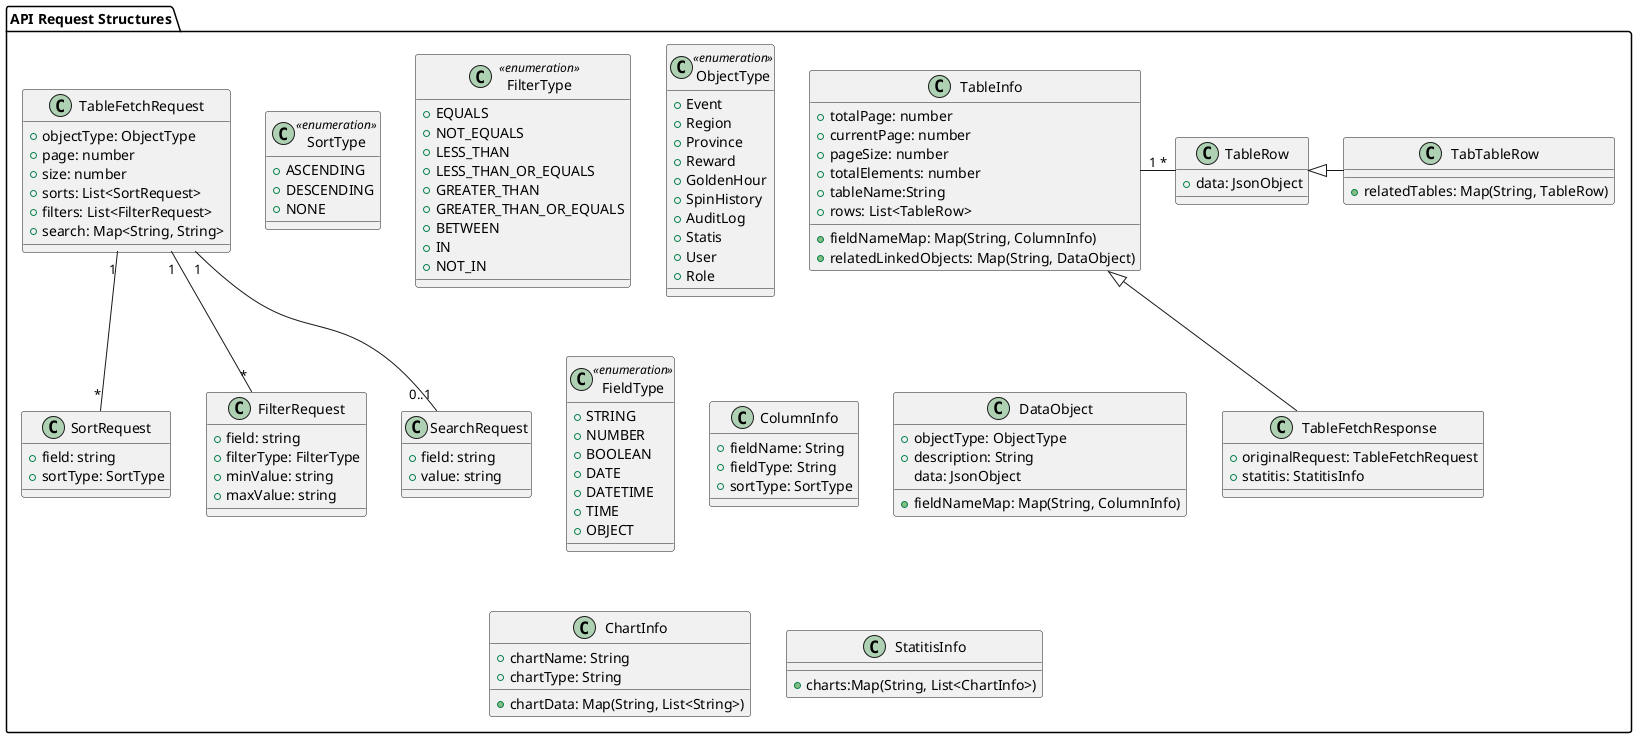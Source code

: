 @startuml Request anh Response Structures for Table Components

' Common API Request and Response Structures for Table Components

package "API Request Structures" {
    class SortType<<enumeration>> {

        +ASCENDING
        +DESCENDING
        +NONE
    }
    class SortRequest {
        +field: string
        +sortType: SortType
    }

    class FilterType<<enumeration>> {
        +EQUALS
        +NOT_EQUALS
        +LESS_THAN
        +LESS_THAN_OR_EQUALS
        +GREATER_THAN
        +GREATER_THAN_OR_EQUALS
        +BETWEEN
        +IN
        +NOT_IN
    }
    class FilterRequest {
        +field: string
        +filterType: FilterType
        +minValue: string
        +maxValue: string
    }
    class  SearchRequest {
        +field: string
        +value: string
    }

    class ObjectType<<enumeration>> {
        +Event
        +Region
        +Province
        +Reward
        +GoldenHour
        +SpinHistory
        +AuditLog
        +Statis
        +User
        +Role
    }

    class TableFetchRequest {
        +objectType: ObjectType
        +page: number
        +size: number
        +sorts: List<SortRequest>
        +filters: List<FilterRequest>
        +search: Map<String, String>
    }

    class TableRow {
        +data: JsonObject
    }

    class TabTableRow{
        +relatedTables: Map(String, TableRow)
    }


    class FieldType<<enumeration>> {

        +STRING
        +NUMBER
        +BOOLEAN
        +DATE
        +DATETIME
        +TIME
        +OBJECT
    }

    class ColumnInfo {
        +fieldName: String
        +fieldType: String
        +sortType: SortType
    }

    class DataObject {
        +objectType: ObjectType
        +fieldNameMap: Map(String, ColumnInfo)
        +description: String
        data: JsonObject
    }

    class TableInfo{
        +totalPage: number
        +currentPage: number
        +pageSize: number
        +totalElements: number
        +tableName:String
        +fieldNameMap: Map(String, ColumnInfo)
        +rows: List<TableRow>
        +relatedLinkedObjects: Map(String, DataObject)
    }

    class ChartInfo {
        +chartName: String
        +chartType: String
        +chartData: Map(String, List<String>)
    }

    class StatitisInfo {
        +charts:Map(String, List<ChartInfo>)
    }

    class TableFetchResponse {
        +originalRequest: TableFetchRequest
        +statitis: StatitisInfo
    }

    TableInfo <|-- TableFetchResponse
    TableInfo "1"-"*" TableRow
    TableFetchRequest "1"--"*" SortRequest
    TableFetchRequest "1"--"*" FilterRequest
    TableFetchRequest "1"--"0..1" SearchRequest
    TableRow <|- TabTableRow
}
@enduml
